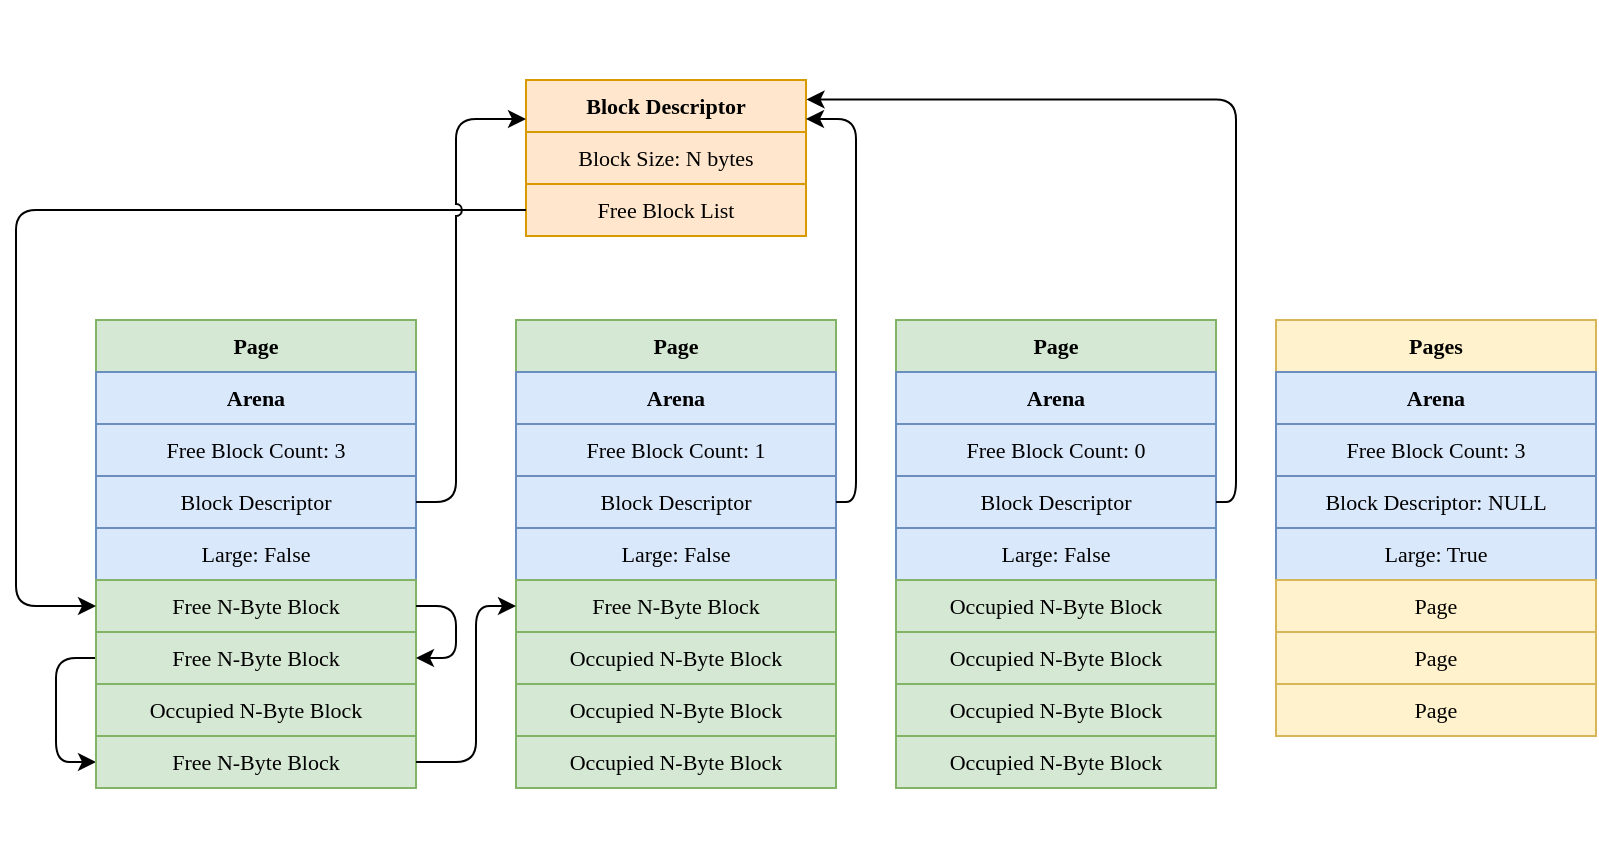 <mxfile>
    <diagram id="KAlYoIRTn1s9iT7XNZit" name="Page-1">
        <mxGraphModel dx="1173" dy="766" grid="1" gridSize="10" guides="1" tooltips="1" connect="1" arrows="1" fold="1" page="1" pageScale="1" pageWidth="850" pageHeight="1100" math="0" shadow="0">
            <root>
                <mxCell id="0"/>
                <mxCell id="1" parent="0"/>
                <mxCell id="102" value="" style="group;movable=0;resizable=0;rotatable=0;deletable=0;editable=0;connectable=0;" vertex="1" connectable="0" parent="1">
                    <mxGeometry x="100" y="190" width="790" height="420" as="geometry"/>
                </mxCell>
                <mxCell id="87" value="" style="group;movable=1;resizable=1;rotatable=1;deletable=1;editable=1;connectable=1;" parent="102" vertex="1" connectable="0">
                    <mxGeometry width="610" height="420" as="geometry"/>
                </mxCell>
                <mxCell id="2" value="Block Descriptor" style="swimlane;fontStyle=1;align=center;verticalAlign=top;childLayout=stackLayout;horizontal=1;startSize=26;horizontalStack=0;resizeParent=1;resizeParentMax=0;resizeLast=0;collapsible=1;marginBottom=0;fontFamily=Verdana;fontSize=11;fillColor=#ffe6cc;strokeColor=#d79b00;movable=1;resizable=1;rotatable=1;deletable=1;editable=1;connectable=1;" parent="87" vertex="1">
                    <mxGeometry x="255" y="40" width="140" height="78" as="geometry"/>
                </mxCell>
                <mxCell id="3" value="Block Size: N bytes" style="text;strokeColor=#d79b00;fillColor=#ffe6cc;align=center;verticalAlign=top;spacingLeft=4;spacingRight=4;overflow=hidden;rotatable=1;points=[[0,0.5],[1,0.5]];portConstraint=eastwest;fontFamily=Verdana;fontSize=11;movable=1;resizable=1;deletable=1;editable=1;connectable=1;" parent="2" vertex="1">
                    <mxGeometry y="26" width="140" height="26" as="geometry"/>
                </mxCell>
                <mxCell id="5" value="Free Block List" style="text;strokeColor=#d79b00;fillColor=#ffe6cc;align=center;verticalAlign=top;spacingLeft=4;spacingRight=4;overflow=hidden;rotatable=1;points=[[0,0.5],[1,0.5]];portConstraint=eastwest;fontFamily=Verdana;fontSize=11;movable=1;resizable=1;deletable=1;editable=1;connectable=1;" parent="2" vertex="1">
                    <mxGeometry y="52" width="140" height="26" as="geometry"/>
                </mxCell>
                <mxCell id="6" value="Page" style="swimlane;fontStyle=1;align=center;verticalAlign=top;childLayout=stackLayout;horizontal=1;startSize=26;horizontalStack=0;resizeParent=1;resizeParentMax=0;resizeLast=0;collapsible=1;marginBottom=0;strokeColor=#82b366;fontFamily=Verdana;fontSize=11;fillColor=#d5e8d4;movable=1;resizable=1;rotatable=1;deletable=1;editable=1;connectable=1;" parent="87" vertex="1">
                    <mxGeometry x="40" y="160" width="160" height="234" as="geometry"/>
                </mxCell>
                <mxCell id="11" value="Arena" style="swimlane;fontStyle=1;align=center;verticalAlign=top;childLayout=stackLayout;horizontal=1;startSize=26;horizontalStack=0;resizeParent=1;resizeParentMax=0;resizeLast=0;collapsible=1;marginBottom=0;strokeColor=#6c8ebf;fontFamily=Verdana;fontSize=11;fillColor=#dae8fc;movable=1;resizable=1;rotatable=1;deletable=1;editable=1;connectable=1;" parent="6" vertex="1">
                    <mxGeometry y="26" width="160" height="104" as="geometry"/>
                </mxCell>
                <mxCell id="12" value="Free Block Count: 3" style="text;strokeColor=#6c8ebf;fillColor=#dae8fc;align=center;verticalAlign=top;spacingLeft=4;spacingRight=4;overflow=hidden;rotatable=1;points=[[0,0.5],[1,0.5]];portConstraint=eastwest;fontFamily=Verdana;fontSize=11;movable=1;resizable=1;deletable=1;editable=1;connectable=1;" parent="11" vertex="1">
                    <mxGeometry y="26" width="160" height="26" as="geometry"/>
                </mxCell>
                <mxCell id="14" value="Block Descriptor" style="text;strokeColor=#6c8ebf;fillColor=#dae8fc;align=center;verticalAlign=top;spacingLeft=4;spacingRight=4;overflow=hidden;rotatable=1;points=[[0,0.5],[1,0.5]];portConstraint=eastwest;fontFamily=Verdana;fontSize=11;movable=1;resizable=1;deletable=1;editable=1;connectable=1;" parent="11" vertex="1">
                    <mxGeometry y="52" width="160" height="26" as="geometry"/>
                </mxCell>
                <mxCell id="61" value="Large: False" style="text;strokeColor=#6c8ebf;fillColor=#dae8fc;align=center;verticalAlign=top;spacingLeft=4;spacingRight=4;overflow=hidden;rotatable=1;points=[[0,0.5],[1,0.5]];portConstraint=eastwest;fontFamily=Verdana;fontSize=11;movable=1;resizable=1;deletable=1;editable=1;connectable=1;" parent="11" vertex="1">
                    <mxGeometry y="78" width="160" height="26" as="geometry"/>
                </mxCell>
                <mxCell id="7" value="Free N-Byte Block" style="text;strokeColor=#82b366;fillColor=#d5e8d4;align=center;verticalAlign=top;spacingLeft=4;spacingRight=4;overflow=hidden;rotatable=1;points=[[0,0.5],[1,0.5]];portConstraint=eastwest;fontFamily=Verdana;fontSize=11;movable=1;resizable=1;deletable=1;editable=1;connectable=1;" parent="6" vertex="1">
                    <mxGeometry y="130" width="160" height="26" as="geometry"/>
                </mxCell>
                <mxCell id="80" style="edgeStyle=elbowEdgeStyle;html=1;entryX=0;entryY=0.5;entryDx=0;entryDy=0;fontSize=11;movable=1;resizable=1;rotatable=1;deletable=1;editable=1;connectable=1;" parent="6" source="16" target="17" edge="1">
                    <mxGeometry relative="1" as="geometry">
                        <Array as="points">
                            <mxPoint x="-20" y="200"/>
                        </Array>
                    </mxGeometry>
                </mxCell>
                <mxCell id="16" value="Free N-Byte Block" style="text;strokeColor=#82b366;fillColor=#d5e8d4;align=center;verticalAlign=top;spacingLeft=4;spacingRight=4;overflow=hidden;rotatable=1;points=[[0,0.5],[1,0.5]];portConstraint=eastwest;fontFamily=Verdana;fontSize=11;movable=1;resizable=1;deletable=1;editable=1;connectable=1;" parent="6" vertex="1">
                    <mxGeometry y="156" width="160" height="26" as="geometry"/>
                </mxCell>
                <mxCell id="15" value="Occupied N-Byte Block" style="text;strokeColor=#82b366;fillColor=#d5e8d4;align=center;verticalAlign=top;spacingLeft=4;spacingRight=4;overflow=hidden;rotatable=1;points=[[0,0.5],[1,0.5]];portConstraint=eastwest;fontFamily=Verdana;fontSize=11;movable=1;resizable=1;deletable=1;editable=1;connectable=1;" parent="6" vertex="1">
                    <mxGeometry y="182" width="160" height="26" as="geometry"/>
                </mxCell>
                <mxCell id="17" value="Free N-Byte Block" style="text;strokeColor=#82b366;fillColor=#d5e8d4;align=center;verticalAlign=top;spacingLeft=4;spacingRight=4;overflow=hidden;rotatable=1;points=[[0,0.5],[1,0.5]];portConstraint=eastwest;fontFamily=Verdana;fontSize=11;movable=1;resizable=1;deletable=1;editable=1;connectable=1;" parent="6" vertex="1">
                    <mxGeometry y="208" width="160" height="26" as="geometry"/>
                </mxCell>
                <mxCell id="79" style="edgeStyle=elbowEdgeStyle;html=1;fontSize=11;entryX=1;entryY=0.5;entryDx=0;entryDy=0;movable=1;resizable=1;rotatable=1;deletable=1;editable=1;connectable=1;" parent="6" source="7" target="16" edge="1">
                    <mxGeometry relative="1" as="geometry">
                        <mxPoint x="190" y="170" as="targetPoint"/>
                        <Array as="points">
                            <mxPoint x="180" y="160"/>
                            <mxPoint x="190" y="170"/>
                        </Array>
                    </mxGeometry>
                </mxCell>
                <mxCell id="45" value="Page" style="swimlane;fontStyle=1;align=center;verticalAlign=top;childLayout=stackLayout;horizontal=1;startSize=26;horizontalStack=0;resizeParent=1;resizeParentMax=0;resizeLast=0;collapsible=1;marginBottom=0;strokeColor=#82b366;fontFamily=Verdana;fontSize=11;fillColor=#d5e8d4;movable=1;resizable=1;rotatable=1;deletable=1;editable=1;connectable=1;" parent="87" vertex="1">
                    <mxGeometry x="250" y="160" width="160" height="234" as="geometry"/>
                </mxCell>
                <mxCell id="46" value="Arena" style="swimlane;fontStyle=1;align=center;verticalAlign=top;childLayout=stackLayout;horizontal=1;startSize=26;horizontalStack=0;resizeParent=1;resizeParentMax=0;resizeLast=0;collapsible=1;marginBottom=0;strokeColor=#6c8ebf;fontFamily=Verdana;fontSize=11;fillColor=#dae8fc;movable=1;resizable=1;rotatable=1;deletable=1;editable=1;connectable=1;" parent="45" vertex="1">
                    <mxGeometry y="26" width="160" height="104" as="geometry"/>
                </mxCell>
                <mxCell id="47" value="Free Block Count: 1" style="text;strokeColor=#6c8ebf;fillColor=#dae8fc;align=center;verticalAlign=top;spacingLeft=4;spacingRight=4;overflow=hidden;rotatable=1;points=[[0,0.5],[1,0.5]];portConstraint=eastwest;fontFamily=Verdana;fontSize=11;movable=1;resizable=1;deletable=1;editable=1;connectable=1;" parent="46" vertex="1">
                    <mxGeometry y="26" width="160" height="26" as="geometry"/>
                </mxCell>
                <mxCell id="48" value="Block Descriptor" style="text;strokeColor=#6c8ebf;fillColor=#dae8fc;align=center;verticalAlign=top;spacingLeft=4;spacingRight=4;overflow=hidden;rotatable=1;points=[[0,0.5],[1,0.5]];portConstraint=eastwest;fontFamily=Verdana;fontSize=11;movable=1;resizable=1;deletable=1;editable=1;connectable=1;" parent="46" vertex="1">
                    <mxGeometry y="52" width="160" height="26" as="geometry"/>
                </mxCell>
                <mxCell id="62" value="Large: False" style="text;strokeColor=#6c8ebf;fillColor=#dae8fc;align=center;verticalAlign=top;spacingLeft=4;spacingRight=4;overflow=hidden;rotatable=1;points=[[0,0.5],[1,0.5]];portConstraint=eastwest;fontFamily=Verdana;fontSize=11;movable=1;resizable=1;deletable=1;editable=1;connectable=1;" parent="46" vertex="1">
                    <mxGeometry y="78" width="160" height="26" as="geometry"/>
                </mxCell>
                <mxCell id="49" value="Free N-Byte Block" style="text;strokeColor=#82b366;fillColor=#d5e8d4;align=center;verticalAlign=top;spacingLeft=4;spacingRight=4;overflow=hidden;rotatable=1;points=[[0,0.5],[1,0.5]];portConstraint=eastwest;fontFamily=Verdana;fontSize=11;movable=1;resizable=1;deletable=1;editable=1;connectable=1;" parent="45" vertex="1">
                    <mxGeometry y="130" width="160" height="26" as="geometry"/>
                </mxCell>
                <mxCell id="50" value="Occupied N-Byte Block" style="text;strokeColor=#82b366;fillColor=#d5e8d4;align=center;verticalAlign=top;spacingLeft=4;spacingRight=4;overflow=hidden;rotatable=1;points=[[0,0.5],[1,0.5]];portConstraint=eastwest;fontFamily=Verdana;fontSize=11;movable=1;resizable=1;deletable=1;editable=1;connectable=1;" parent="45" vertex="1">
                    <mxGeometry y="156" width="160" height="26" as="geometry"/>
                </mxCell>
                <mxCell id="51" value="Occupied N-Byte Block" style="text;strokeColor=#82b366;fillColor=#d5e8d4;align=center;verticalAlign=top;spacingLeft=4;spacingRight=4;overflow=hidden;rotatable=1;points=[[0,0.5],[1,0.5]];portConstraint=eastwest;fontFamily=Verdana;fontSize=11;movable=1;resizable=1;deletable=1;editable=1;connectable=1;" parent="45" vertex="1">
                    <mxGeometry y="182" width="160" height="26" as="geometry"/>
                </mxCell>
                <mxCell id="52" value="Occupied N-Byte Block" style="text;strokeColor=#82b366;fillColor=#d5e8d4;align=center;verticalAlign=top;spacingLeft=4;spacingRight=4;overflow=hidden;rotatable=1;points=[[0,0.5],[1,0.5]];portConstraint=eastwest;fontFamily=Verdana;fontSize=11;movable=1;resizable=1;deletable=1;editable=1;connectable=1;" parent="45" vertex="1">
                    <mxGeometry y="208" width="160" height="26" as="geometry"/>
                </mxCell>
                <mxCell id="53" value="Page" style="swimlane;fontStyle=1;align=center;verticalAlign=top;childLayout=stackLayout;horizontal=1;startSize=26;horizontalStack=0;resizeParent=1;resizeParentMax=0;resizeLast=0;collapsible=1;marginBottom=0;strokeColor=#82b366;fontFamily=Verdana;fontSize=11;fillColor=#d5e8d4;movable=1;resizable=1;rotatable=1;deletable=1;editable=1;connectable=1;" parent="87" vertex="1">
                    <mxGeometry x="440" y="160" width="160" height="234" as="geometry"/>
                </mxCell>
                <mxCell id="54" value="Arena" style="swimlane;fontStyle=1;align=center;verticalAlign=top;childLayout=stackLayout;horizontal=1;startSize=26;horizontalStack=0;resizeParent=1;resizeParentMax=0;resizeLast=0;collapsible=1;marginBottom=0;strokeColor=#6c8ebf;fontFamily=Verdana;fontSize=11;fillColor=#dae8fc;movable=1;resizable=1;rotatable=1;deletable=1;editable=1;connectable=1;" parent="53" vertex="1">
                    <mxGeometry y="26" width="160" height="104" as="geometry"/>
                </mxCell>
                <mxCell id="55" value="Free Block Count: 0" style="text;strokeColor=#6c8ebf;fillColor=#dae8fc;align=center;verticalAlign=top;spacingLeft=4;spacingRight=4;overflow=hidden;rotatable=1;points=[[0,0.5],[1,0.5]];portConstraint=eastwest;fontFamily=Verdana;fontSize=11;movable=1;resizable=1;deletable=1;editable=1;connectable=1;" parent="54" vertex="1">
                    <mxGeometry y="26" width="160" height="26" as="geometry"/>
                </mxCell>
                <mxCell id="56" value="Block Descriptor" style="text;strokeColor=#6c8ebf;fillColor=#dae8fc;align=center;verticalAlign=top;spacingLeft=4;spacingRight=4;overflow=hidden;rotatable=1;points=[[0,0.5],[1,0.5]];portConstraint=eastwest;fontFamily=Verdana;fontSize=11;movable=1;resizable=1;deletable=1;editable=1;connectable=1;" parent="54" vertex="1">
                    <mxGeometry y="52" width="160" height="26" as="geometry"/>
                </mxCell>
                <mxCell id="63" value="Large: False" style="text;strokeColor=#6c8ebf;fillColor=#dae8fc;align=center;verticalAlign=top;spacingLeft=4;spacingRight=4;overflow=hidden;rotatable=1;points=[[0,0.5],[1,0.5]];portConstraint=eastwest;fontFamily=Verdana;fontSize=11;movable=1;resizable=1;deletable=1;editable=1;connectable=1;" parent="54" vertex="1">
                    <mxGeometry y="78" width="160" height="26" as="geometry"/>
                </mxCell>
                <mxCell id="57" value="Occupied N-Byte Block" style="text;strokeColor=#82b366;fillColor=#d5e8d4;align=center;verticalAlign=top;spacingLeft=4;spacingRight=4;overflow=hidden;rotatable=1;points=[[0,0.5],[1,0.5]];portConstraint=eastwest;fontFamily=Verdana;fontSize=11;movable=1;resizable=1;deletable=1;editable=1;connectable=1;" parent="53" vertex="1">
                    <mxGeometry y="130" width="160" height="26" as="geometry"/>
                </mxCell>
                <mxCell id="58" value="Occupied N-Byte Block" style="text;strokeColor=#82b366;fillColor=#d5e8d4;align=center;verticalAlign=top;spacingLeft=4;spacingRight=4;overflow=hidden;rotatable=1;points=[[0,0.5],[1,0.5]];portConstraint=eastwest;fontFamily=Verdana;fontSize=11;movable=1;resizable=1;deletable=1;editable=1;connectable=1;" parent="53" vertex="1">
                    <mxGeometry y="156" width="160" height="26" as="geometry"/>
                </mxCell>
                <mxCell id="59" value="Occupied N-Byte Block" style="text;strokeColor=#82b366;fillColor=#d5e8d4;align=center;verticalAlign=top;spacingLeft=4;spacingRight=4;overflow=hidden;rotatable=1;points=[[0,0.5],[1,0.5]];portConstraint=eastwest;fontFamily=Verdana;fontSize=11;movable=1;resizable=1;deletable=1;editable=1;connectable=1;" parent="53" vertex="1">
                    <mxGeometry y="182" width="160" height="26" as="geometry"/>
                </mxCell>
                <mxCell id="60" value="Occupied N-Byte Block" style="text;strokeColor=#82b366;fillColor=#d5e8d4;align=center;verticalAlign=top;spacingLeft=4;spacingRight=4;overflow=hidden;rotatable=1;points=[[0,0.5],[1,0.5]];portConstraint=eastwest;fontFamily=Verdana;fontSize=11;movable=1;resizable=1;deletable=1;editable=1;connectable=1;" parent="53" vertex="1">
                    <mxGeometry y="208" width="160" height="26" as="geometry"/>
                </mxCell>
                <mxCell id="73" style="edgeStyle=elbowEdgeStyle;html=1;entryX=0;entryY=0.5;entryDx=0;entryDy=0;fontSize=11;movable=1;resizable=1;rotatable=1;deletable=1;editable=1;connectable=1;" parent="87" source="5" target="7" edge="1">
                    <mxGeometry relative="1" as="geometry">
                        <Array as="points">
                            <mxPoint y="420"/>
                        </Array>
                    </mxGeometry>
                </mxCell>
                <mxCell id="81" style="edgeStyle=elbowEdgeStyle;html=1;entryX=0;entryY=0.5;entryDx=0;entryDy=0;fontSize=11;movable=1;resizable=1;rotatable=1;deletable=1;editable=1;connectable=1;" parent="87" source="17" target="49" edge="1">
                    <mxGeometry relative="1" as="geometry">
                        <Array as="points">
                            <mxPoint x="230" y="350"/>
                            <mxPoint x="240" y="350"/>
                        </Array>
                    </mxGeometry>
                </mxCell>
                <mxCell id="83" style="edgeStyle=elbowEdgeStyle;html=1;fontSize=11;entryX=0;entryY=0.25;entryDx=0;entryDy=0;jumpStyle=arc;movable=1;resizable=1;rotatable=1;deletable=1;editable=1;connectable=1;" parent="87" source="14" target="2" edge="1">
                    <mxGeometry relative="1" as="geometry">
                        <mxPoint x="260" y="80" as="targetPoint"/>
                        <Array as="points">
                            <mxPoint x="220" y="130"/>
                        </Array>
                    </mxGeometry>
                </mxCell>
                <mxCell id="85" style="edgeStyle=elbowEdgeStyle;jumpStyle=arc;html=1;fontSize=11;entryX=1;entryY=0.25;entryDx=0;entryDy=0;movable=1;resizable=1;rotatable=1;deletable=1;editable=1;connectable=1;" parent="87" source="48" target="2" edge="1">
                    <mxGeometry relative="1" as="geometry">
                        <mxPoint x="400" y="20" as="targetPoint"/>
                        <Array as="points">
                            <mxPoint x="420" y="110"/>
                        </Array>
                    </mxGeometry>
                </mxCell>
                <mxCell id="86" style="edgeStyle=elbowEdgeStyle;jumpStyle=arc;html=1;fontSize=11;entryX=1.002;entryY=0.125;entryDx=0;entryDy=0;entryPerimeter=0;movable=1;resizable=1;rotatable=1;deletable=1;editable=1;connectable=1;" parent="87" source="56" target="2" edge="1">
                    <mxGeometry relative="1" as="geometry">
                        <mxPoint x="400" y="12" as="targetPoint"/>
                        <Array as="points">
                            <mxPoint x="610" y="140"/>
                        </Array>
                    </mxGeometry>
                </mxCell>
                <mxCell id="88" value="Pages" style="swimlane;fontStyle=1;align=center;verticalAlign=top;childLayout=stackLayout;horizontal=1;startSize=26;horizontalStack=0;resizeParent=1;resizeParentMax=0;resizeLast=0;collapsible=1;marginBottom=0;strokeColor=#d6b656;fontFamily=Verdana;fontSize=11;fillColor=#fff2cc;movable=1;resizable=1;rotatable=1;deletable=1;editable=1;connectable=1;" parent="102" vertex="1">
                    <mxGeometry x="630" y="160" width="160" height="208" as="geometry"/>
                </mxCell>
                <mxCell id="89" value="Arena" style="swimlane;fontStyle=1;align=center;verticalAlign=top;childLayout=stackLayout;horizontal=1;startSize=26;horizontalStack=0;resizeParent=1;resizeParentMax=0;resizeLast=0;collapsible=1;marginBottom=0;strokeColor=#6c8ebf;fontFamily=Verdana;fontSize=11;fillColor=#dae8fc;movable=1;resizable=1;rotatable=1;deletable=1;editable=1;connectable=1;" parent="88" vertex="1">
                    <mxGeometry y="26" width="160" height="104" as="geometry"/>
                </mxCell>
                <mxCell id="90" value="Free Block Count: 3" style="text;strokeColor=#6c8ebf;fillColor=#dae8fc;align=center;verticalAlign=top;spacingLeft=4;spacingRight=4;overflow=hidden;rotatable=1;points=[[0,0.5],[1,0.5]];portConstraint=eastwest;fontFamily=Verdana;fontSize=11;movable=1;resizable=1;deletable=1;editable=1;connectable=1;" parent="89" vertex="1">
                    <mxGeometry y="26" width="160" height="26" as="geometry"/>
                </mxCell>
                <mxCell id="91" value="Block Descriptor: NULL" style="text;strokeColor=#6c8ebf;fillColor=#dae8fc;align=center;verticalAlign=top;spacingLeft=4;spacingRight=4;overflow=hidden;rotatable=1;points=[[0,0.5],[1,0.5]];portConstraint=eastwest;fontFamily=Verdana;fontSize=11;movable=1;resizable=1;deletable=1;editable=1;connectable=1;" parent="89" vertex="1">
                    <mxGeometry y="52" width="160" height="26" as="geometry"/>
                </mxCell>
                <mxCell id="92" value="Large: True" style="text;strokeColor=#6c8ebf;fillColor=#dae8fc;align=center;verticalAlign=top;spacingLeft=4;spacingRight=4;overflow=hidden;rotatable=1;points=[[0,0.5],[1,0.5]];portConstraint=eastwest;fontFamily=Verdana;fontSize=11;movable=1;resizable=1;deletable=1;editable=1;connectable=1;" parent="89" vertex="1">
                    <mxGeometry y="78" width="160" height="26" as="geometry"/>
                </mxCell>
                <mxCell id="93" value="Page" style="text;strokeColor=#d6b656;fillColor=#fff2cc;align=center;verticalAlign=top;spacingLeft=4;spacingRight=4;overflow=hidden;rotatable=1;points=[[0,0.5],[1,0.5]];portConstraint=eastwest;fontFamily=Verdana;fontSize=11;movable=1;resizable=1;deletable=1;editable=1;connectable=1;" parent="88" vertex="1">
                    <mxGeometry y="130" width="160" height="26" as="geometry"/>
                </mxCell>
                <mxCell id="94" value="Page" style="text;strokeColor=#d6b656;fillColor=#fff2cc;align=center;verticalAlign=top;spacingLeft=4;spacingRight=4;overflow=hidden;rotatable=1;points=[[0,0.5],[1,0.5]];portConstraint=eastwest;fontFamily=Verdana;fontSize=11;movable=1;resizable=1;deletable=1;editable=1;connectable=1;" parent="88" vertex="1">
                    <mxGeometry y="156" width="160" height="26" as="geometry"/>
                </mxCell>
                <mxCell id="95" value="Page" style="text;strokeColor=#d6b656;fillColor=#fff2cc;align=center;verticalAlign=top;spacingLeft=4;spacingRight=4;overflow=hidden;rotatable=1;points=[[0,0.5],[1,0.5]];portConstraint=eastwest;fontFamily=Verdana;fontSize=11;movable=1;resizable=1;deletable=1;editable=1;connectable=1;" parent="88" vertex="1">
                    <mxGeometry y="182" width="160" height="26" as="geometry"/>
                </mxCell>
            </root>
        </mxGraphModel>
    </diagram>
</mxfile>